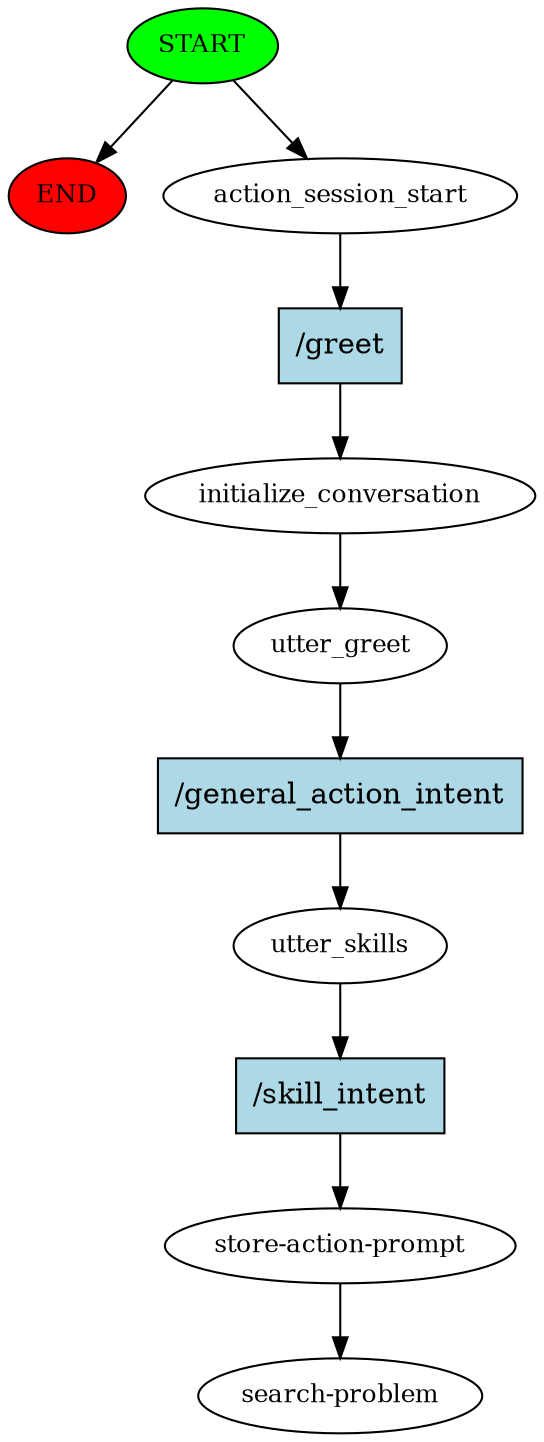 digraph  {
0 [class="start active", fillcolor=green, fontsize=12, label=START, style=filled];
"-1" [class=end, fillcolor=red, fontsize=12, label=END, style=filled];
1 [class=active, fontsize=12, label=action_session_start];
2 [class=active, fontsize=12, label=initialize_conversation];
3 [class=active, fontsize=12, label=utter_greet];
4 [class=active, fontsize=12, label=utter_skills];
5 [class=active, fontsize=12, label="store-action-prompt"];
6 [class="dashed active", fontsize=12, label="search-problem"];
7 [class="intent active", fillcolor=lightblue, label="/greet", shape=rect, style=filled];
8 [class="intent active", fillcolor=lightblue, label="/general_action_intent", shape=rect, style=filled];
9 [class="intent active", fillcolor=lightblue, label="/skill_intent", shape=rect, style=filled];
0 -> "-1"  [class="", key=NONE, label=""];
0 -> 1  [class=active, key=NONE, label=""];
1 -> 7  [class=active, key=0];
2 -> 3  [class=active, key=NONE, label=""];
3 -> 8  [class=active, key=0];
4 -> 9  [class=active, key=0];
5 -> 6  [class=active, key=NONE, label=""];
7 -> 2  [class=active, key=0];
8 -> 4  [class=active, key=0];
9 -> 5  [class=active, key=0];
}
